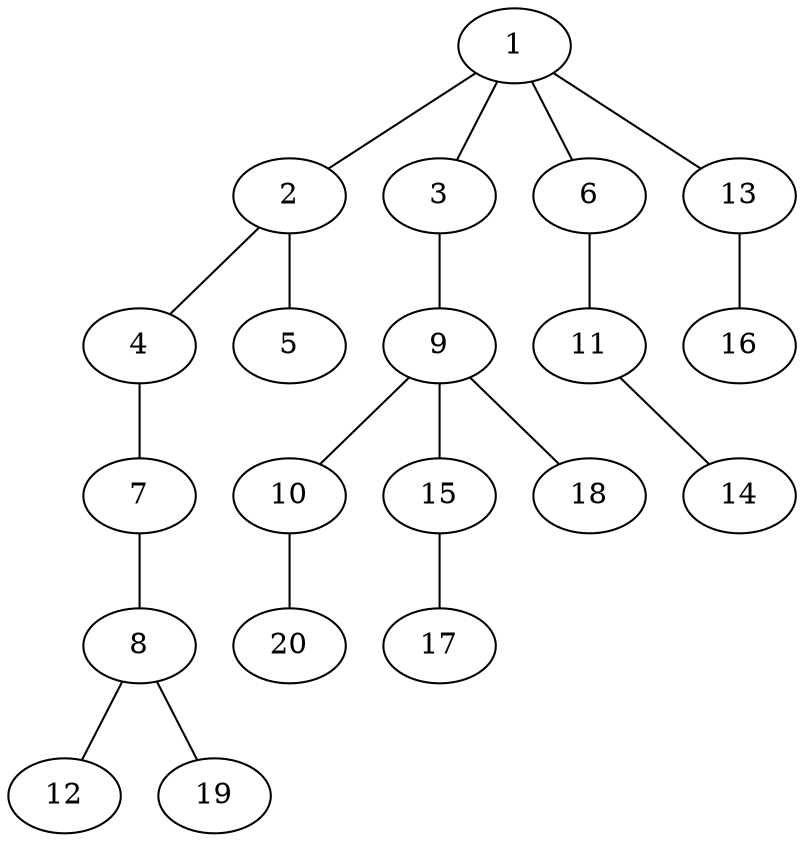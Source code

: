 graph graphname {1--2
1--3
1--6
1--13
2--4
2--5
3--9
4--7
6--11
7--8
8--12
8--19
9--10
9--15
9--18
10--20
11--14
13--16
15--17
}